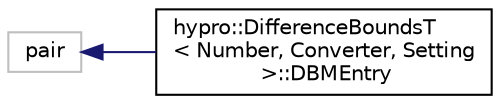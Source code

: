 digraph "Graphical Class Hierarchy"
{
  edge [fontname="Helvetica",fontsize="10",labelfontname="Helvetica",labelfontsize="10"];
  node [fontname="Helvetica",fontsize="10",shape=record];
  rankdir="LR";
  Node1 [label="pair",height=0.2,width=0.4,color="grey75", fillcolor="white", style="filled"];
  Node1 -> Node2 [dir="back",color="midnightblue",fontsize="10",style="solid",fontname="Helvetica"];
  Node2 [label="hypro::DifferenceBoundsT\l\< Number, Converter, Setting\l \>::DBMEntry",height=0.2,width=0.4,color="black", fillcolor="white", style="filled",URL="$classhypro_1_1DifferenceBoundsT_1_1DBMEntry.html"];
}
